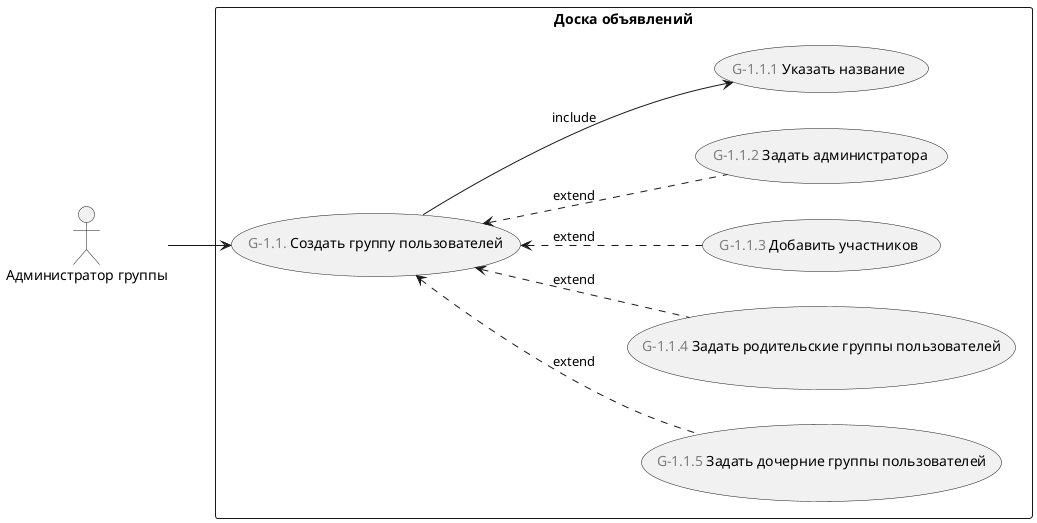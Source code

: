 ﻿@startuml
'https://plantuml.com/use-case-diagram

left to right direction

:Администратор группы: as admin

rectangle "Доска объявлений" {
    (<font color="gray">G-1.1.</font> Создать группу пользователей) as create_usergroup
    admin --> create_usergroup
    
    create_usergroup <.. (<font color="gray">G-1.1.5</font> Задать дочерние группы пользователей) : extend
    create_usergroup <.. (<font color="gray">G-1.1.4</font> Задать родительские группы пользователей) : extend
    create_usergroup <.. (<font color="gray">G-1.1.3</font> Добавить участников) : extend
    create_usergroup <.. (<font color="gray">G-1.1.2</font> Задать администратора) : extend
    create_usergroup --> (<font color="gray">G-1.1.1</font> Указать название) : include
}

@enduml